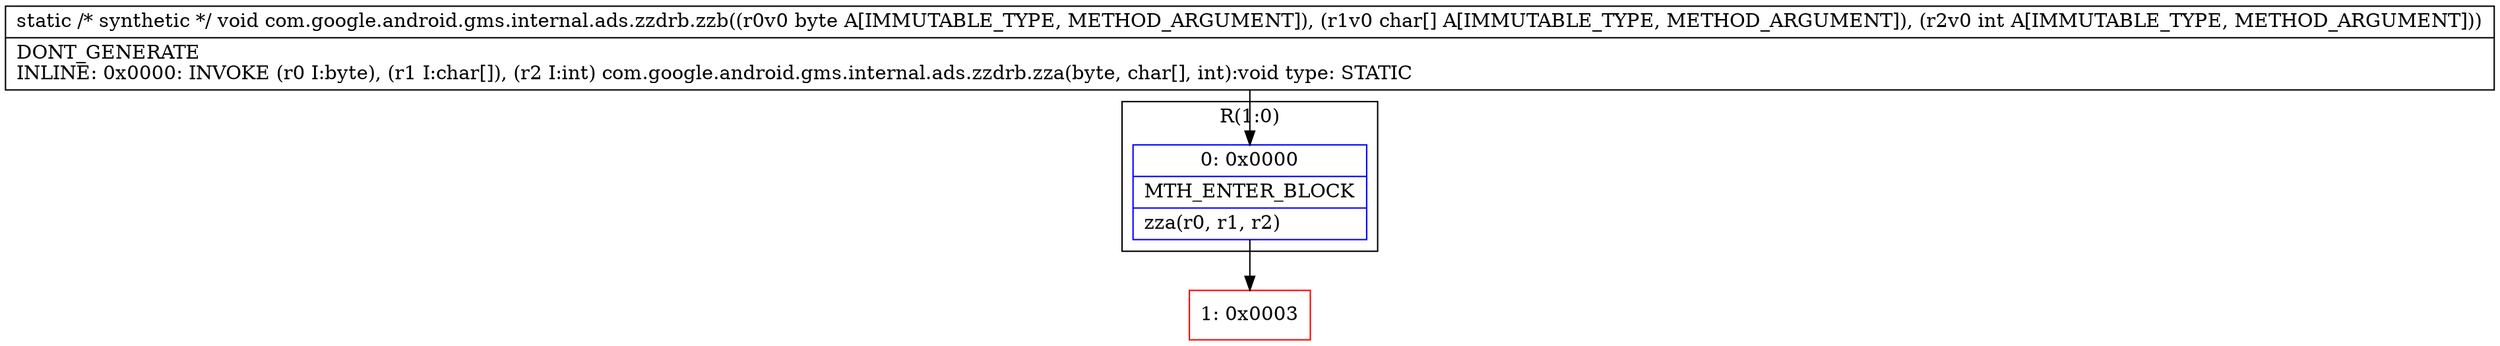 digraph "CFG forcom.google.android.gms.internal.ads.zzdrb.zzb(B[CI)V" {
subgraph cluster_Region_1952174280 {
label = "R(1:0)";
node [shape=record,color=blue];
Node_0 [shape=record,label="{0\:\ 0x0000|MTH_ENTER_BLOCK\l|zza(r0, r1, r2)\l}"];
}
Node_1 [shape=record,color=red,label="{1\:\ 0x0003}"];
MethodNode[shape=record,label="{static \/* synthetic *\/ void com.google.android.gms.internal.ads.zzdrb.zzb((r0v0 byte A[IMMUTABLE_TYPE, METHOD_ARGUMENT]), (r1v0 char[] A[IMMUTABLE_TYPE, METHOD_ARGUMENT]), (r2v0 int A[IMMUTABLE_TYPE, METHOD_ARGUMENT]))  | DONT_GENERATE\lINLINE: 0x0000: INVOKE  (r0 I:byte), (r1 I:char[]), (r2 I:int) com.google.android.gms.internal.ads.zzdrb.zza(byte, char[], int):void type: STATIC\l}"];
MethodNode -> Node_0;
Node_0 -> Node_1;
}

